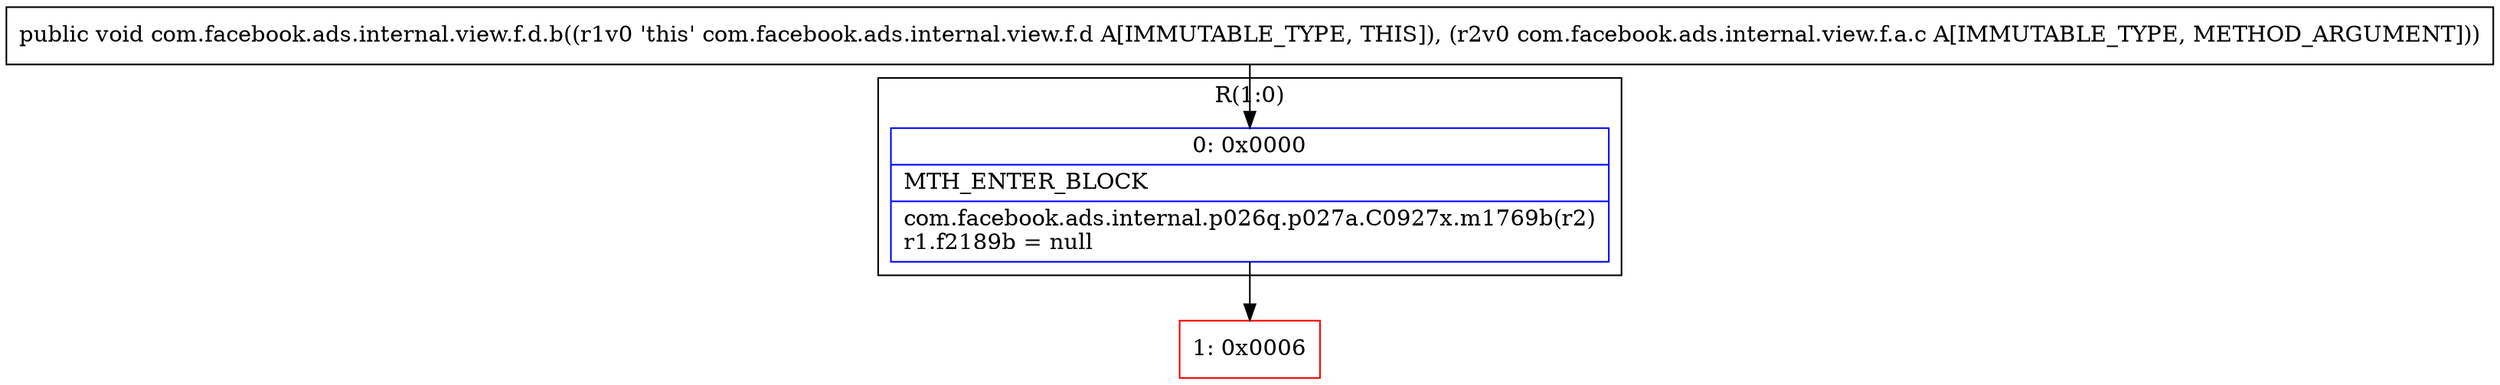 digraph "CFG forcom.facebook.ads.internal.view.f.d.b(Lcom\/facebook\/ads\/internal\/view\/f\/a\/c;)V" {
subgraph cluster_Region_1127103952 {
label = "R(1:0)";
node [shape=record,color=blue];
Node_0 [shape=record,label="{0\:\ 0x0000|MTH_ENTER_BLOCK\l|com.facebook.ads.internal.p026q.p027a.C0927x.m1769b(r2)\lr1.f2189b = null\l}"];
}
Node_1 [shape=record,color=red,label="{1\:\ 0x0006}"];
MethodNode[shape=record,label="{public void com.facebook.ads.internal.view.f.d.b((r1v0 'this' com.facebook.ads.internal.view.f.d A[IMMUTABLE_TYPE, THIS]), (r2v0 com.facebook.ads.internal.view.f.a.c A[IMMUTABLE_TYPE, METHOD_ARGUMENT])) }"];
MethodNode -> Node_0;
Node_0 -> Node_1;
}

